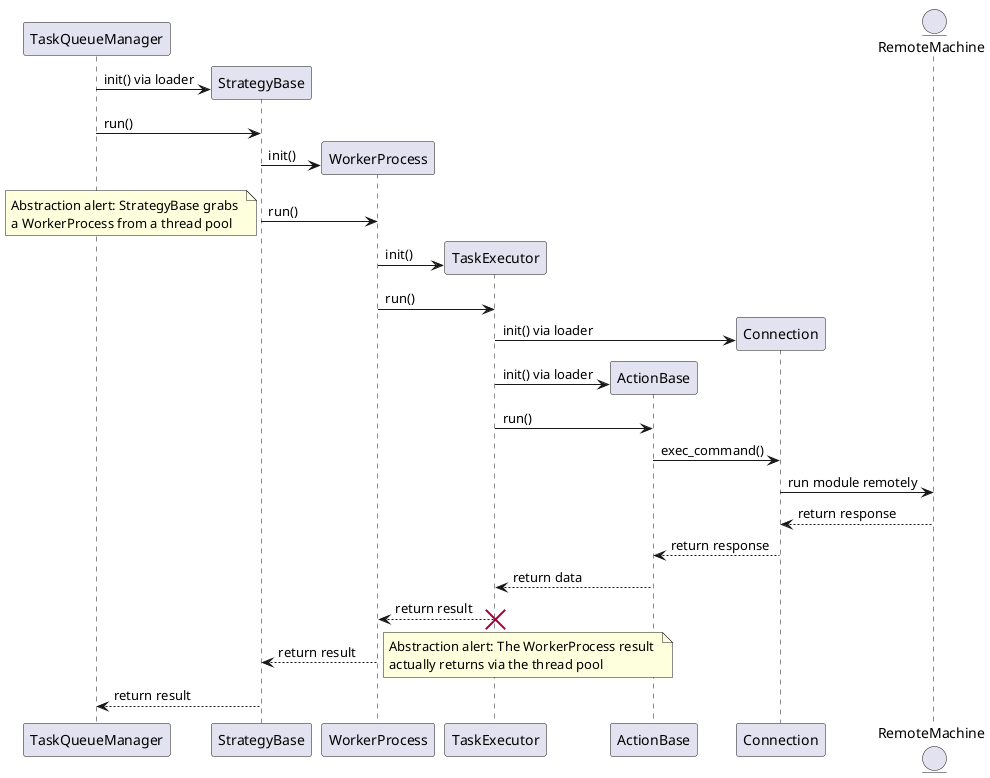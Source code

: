 @startuml
skinparam backgroundcolor transparent

participant TaskQueueManager
create StrategyBase
TaskQueueManager->StrategyBase: init() via loader
TaskQueueManager->StrategyBase: run()
create WorkerProcess
StrategyBase->WorkerProcess: init()
StrategyBase->WorkerProcess: run()
note left: Abstraction alert: StrategyBase grabs \na WorkerProcess from a thread pool
create TaskExecutor
WorkerProcess->TaskExecutor: init()
WorkerProcess->TaskExecutor: run()
participant ActionBase
create Connection
TaskExecutor->Connection: init() via loader
create ActionBase
TaskExecutor->ActionBase: init() via loader
TaskExecutor->ActionBase: run()
ActionBase -> Connection: exec_command()
entity RemoteMachine
Connection->RemoteMachine:run module remotely
Connection <-- RemoteMachine: return response
ActionBase <-- Connection: return response
ActionBase-->TaskExecutor: return data
TaskExecutor-->WorkerProcess: return result
destroy TaskExecutor
WorkerProcess-->StrategyBase: return result
note right: Abstraction alert: The WorkerProcess result \nactually returns via the thread pool
StrategyBase-->TaskQueueManager: return result
@enduml